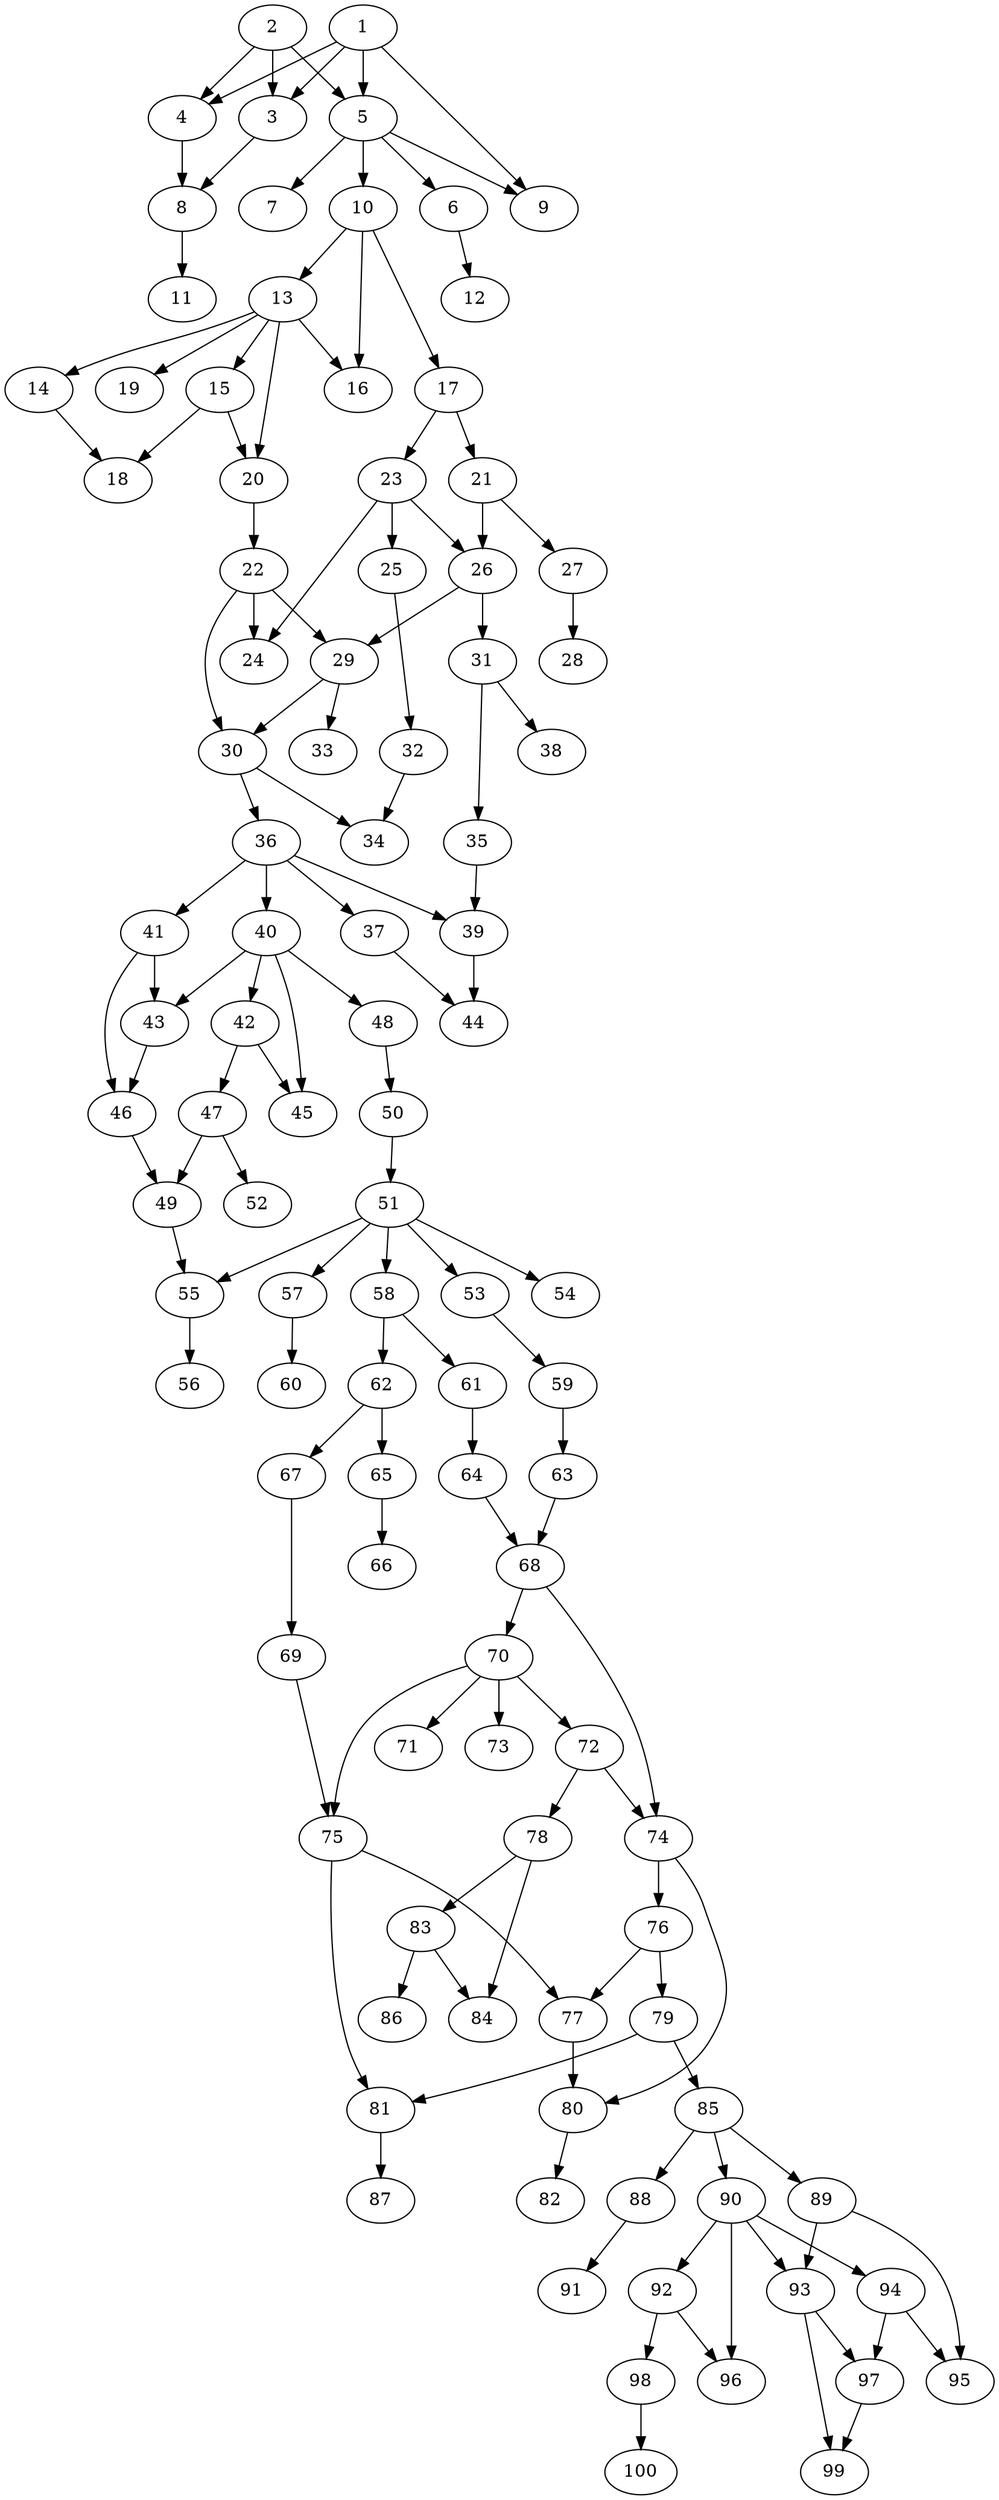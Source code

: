 // DAG automatically generated by daggen at Tue Jul 18 11:30:58 2017
// ./daggen --dot -n 100 --fat 0.2 --regular 0.8 --density 0.8 --jump 4 
digraph G {
  1 [size="231928233984", alpha="0.19"]
  1 -> 3 [size ="301989888"]
  1 -> 4 [size ="301989888"]
  1 -> 5 [size ="301989888"]
  1 -> 9 [size ="301989888"]
  2 [size="1073741824000", alpha="0.04"]
  2 -> 3 [size ="838860800"]
  2 -> 4 [size ="838860800"]
  2 -> 5 [size ="838860800"]
  3 [size="2464475882", alpha="0.09"]
  3 -> 8 [size ="75497472"]
  4 [size="122029624744", alpha="0.18"]
  4 -> 8 [size ="209715200"]
  5 [size="388832113526", alpha="0.06"]
  5 -> 6 [size ="838860800"]
  5 -> 7 [size ="838860800"]
  5 -> 9 [size ="838860800"]
  5 -> 10 [size ="838860800"]
  6 [size="17314114624", alpha="0.00"]
  6 -> 12 [size ="411041792"]
  7 [size="13163647704", alpha="0.12"]
  8 [size="39427794277", alpha="0.13"]
  8 -> 11 [size ="33554432"]
  9 [size="125941216910", alpha="0.07"]
  10 [size="799030110094", alpha="0.19"]
  10 -> 13 [size ="679477248"]
  10 -> 16 [size ="679477248"]
  10 -> 17 [size ="679477248"]
  11 [size="2070033874", alpha="0.10"]
  12 [size="127434922632", alpha="0.04"]
  13 [size="279825269828", alpha="0.08"]
  13 -> 14 [size ="536870912"]
  13 -> 15 [size ="536870912"]
  13 -> 16 [size ="536870912"]
  13 -> 19 [size ="536870912"]
  13 -> 20 [size ="536870912"]
  14 [size="782757789696", alpha="0.14"]
  14 -> 18 [size ="679477248"]
  15 [size="107064402932", alpha="0.06"]
  15 -> 18 [size ="75497472"]
  15 -> 20 [size ="75497472"]
  16 [size="549755813888", alpha="0.03"]
  17 [size="514527026936", alpha="0.10"]
  17 -> 21 [size ="536870912"]
  17 -> 23 [size ="536870912"]
  18 [size="23746931551", alpha="0.05"]
  19 [size="1930071078", alpha="0.06"]
  20 [size="231928233984", alpha="0.04"]
  20 -> 22 [size ="301989888"]
  21 [size="1953195985", alpha="0.04"]
  21 -> 26 [size ="209715200"]
  21 -> 27 [size ="209715200"]
  22 [size="46594194268", alpha="0.04"]
  22 -> 24 [size ="33554432"]
  22 -> 29 [size ="33554432"]
  22 -> 30 [size ="33554432"]
  23 [size="17611475641", alpha="0.14"]
  23 -> 24 [size ="838860800"]
  23 -> 25 [size ="838860800"]
  23 -> 26 [size ="838860800"]
  24 [size="368293445632", alpha="0.06"]
  25 [size="1073741824000", alpha="0.02"]
  25 -> 32 [size ="838860800"]
  26 [size="231928233984", alpha="0.11"]
  26 -> 29 [size ="301989888"]
  26 -> 31 [size ="301989888"]
  27 [size="28991029248", alpha="0.12"]
  27 -> 28 [size ="75497472"]
  28 [size="68719476736", alpha="0.13"]
  29 [size="143076643161", alpha="0.08"]
  29 -> 30 [size ="209715200"]
  29 -> 33 [size ="209715200"]
  30 [size="266869294325", alpha="0.05"]
  30 -> 34 [size ="209715200"]
  30 -> 36 [size ="209715200"]
  31 [size="6784476108", alpha="0.13"]
  31 -> 35 [size ="33554432"]
  31 -> 38 [size ="33554432"]
  32 [size="11403367655", alpha="0.06"]
  32 -> 34 [size ="209715200"]
  33 [size="6817489785", alpha="0.15"]
  34 [size="36542167013", alpha="0.04"]
  35 [size="280490352788", alpha="0.02"]
  35 -> 39 [size ="679477248"]
  36 [size="303025614340", alpha="0.17"]
  36 -> 37 [size ="301989888"]
  36 -> 39 [size ="301989888"]
  36 -> 40 [size ="301989888"]
  36 -> 41 [size ="301989888"]
  37 [size="1073741824000", alpha="0.05"]
  37 -> 44 [size ="838860800"]
  38 [size="134217728000", alpha="0.09"]
  39 [size="782757789696", alpha="0.05"]
  39 -> 44 [size ="679477248"]
  40 [size="1247017034", alpha="0.11"]
  40 -> 42 [size ="134217728"]
  40 -> 43 [size ="134217728"]
  40 -> 45 [size ="134217728"]
  40 -> 48 [size ="134217728"]
  41 [size="1116453148957", alpha="0.16"]
  41 -> 43 [size ="679477248"]
  41 -> 46 [size ="679477248"]
  42 [size="549755813888", alpha="0.11"]
  42 -> 45 [size ="536870912"]
  42 -> 47 [size ="536870912"]
  43 [size="733839188368", alpha="0.04"]
  43 -> 46 [size ="536870912"]
  44 [size="134217728000", alpha="0.06"]
  45 [size="865037030", alpha="0.10"]
  46 [size="20680598563", alpha="0.19"]
  46 -> 49 [size ="75497472"]
  47 [size="368293445632", alpha="0.18"]
  47 -> 49 [size ="411041792"]
  47 -> 52 [size ="411041792"]
  48 [size="1073741824000", alpha="0.16"]
  48 -> 50 [size ="838860800"]
  49 [size="25397140038", alpha="0.09"]
  49 -> 55 [size ="536870912"]
  50 [size="134974631508", alpha="0.19"]
  50 -> 51 [size ="134217728"]
  51 [size="9750350533", alpha="0.15"]
  51 -> 53 [size ="209715200"]
  51 -> 54 [size ="209715200"]
  51 -> 55 [size ="209715200"]
  51 -> 57 [size ="209715200"]
  51 -> 58 [size ="209715200"]
  52 [size="28991029248", alpha="0.04"]
  53 [size="12455176720", alpha="0.13"]
  53 -> 59 [size ="301989888"]
  54 [size="368293445632", alpha="0.04"]
  55 [size="231928233984", alpha="0.10"]
  55 -> 56 [size ="301989888"]
  56 [size="396783390463", alpha="0.08"]
  57 [size="185916706272", alpha="0.10"]
  57 -> 60 [size ="134217728"]
  58 [size="17597564297", alpha="0.18"]
  58 -> 61 [size ="301989888"]
  58 -> 62 [size ="301989888"]
  59 [size="431971587869", alpha="0.14"]
  59 -> 63 [size ="411041792"]
  60 [size="782757789696", alpha="0.06"]
  61 [size="121872676152", alpha="0.19"]
  61 -> 64 [size ="134217728"]
  62 [size="8589934592", alpha="0.12"]
  62 -> 65 [size ="33554432"]
  62 -> 67 [size ="33554432"]
  63 [size="185314370505", alpha="0.02"]
  63 -> 68 [size ="301989888"]
  64 [size="21210354468", alpha="0.01"]
  64 -> 68 [size ="679477248"]
  65 [size="3709929147", alpha="0.16"]
  65 -> 66 [size ="134217728"]
  66 [size="204854462760", alpha="0.17"]
  67 [size="11363604023", alpha="0.08"]
  67 -> 69 [size ="411041792"]
  68 [size="1043177330", alpha="0.07"]
  68 -> 70 [size ="33554432"]
  68 -> 74 [size ="33554432"]
  69 [size="1023052529442", alpha="0.01"]
  69 -> 75 [size ="838860800"]
  70 [size="5042402692", alpha="0.14"]
  70 -> 71 [size ="134217728"]
  70 -> 72 [size ="134217728"]
  70 -> 73 [size ="134217728"]
  70 -> 75 [size ="134217728"]
  71 [size="34742300809", alpha="0.13"]
  72 [size="1798616798", alpha="0.10"]
  72 -> 74 [size ="75497472"]
  72 -> 78 [size ="75497472"]
  73 [size="368293445632", alpha="0.18"]
  74 [size="8384514790", alpha="0.16"]
  74 -> 76 [size ="134217728"]
  74 -> 80 [size ="134217728"]
  75 [size="68719476736", alpha="0.08"]
  75 -> 77 [size ="134217728"]
  75 -> 81 [size ="134217728"]
  76 [size="368293445632", alpha="0.12"]
  76 -> 77 [size ="411041792"]
  76 -> 79 [size ="411041792"]
  77 [size="5461051929", alpha="0.17"]
  77 -> 80 [size ="411041792"]
  78 [size="252925055410", alpha="0.09"]
  78 -> 83 [size ="411041792"]
  78 -> 84 [size ="411041792"]
  79 [size="8589934592", alpha="0.05"]
  79 -> 81 [size ="33554432"]
  79 -> 85 [size ="33554432"]
  80 [size="546342718974", alpha="0.06"]
  80 -> 82 [size ="411041792"]
  81 [size="6353284231", alpha="0.05"]
  81 -> 87 [size ="33554432"]
  82 [size="48306458162", alpha="0.06"]
  83 [size="41628997972", alpha="0.16"]
  83 -> 84 [size ="75497472"]
  83 -> 86 [size ="75497472"]
  84 [size="58123359583", alpha="0.15"]
  85 [size="79278103955", alpha="0.03"]
  85 -> 88 [size ="301989888"]
  85 -> 89 [size ="301989888"]
  85 -> 90 [size ="301989888"]
  86 [size="2316062222", alpha="0.08"]
  87 [size="357172041635", alpha="0.04"]
  88 [size="211947703266", alpha="0.10"]
  88 -> 91 [size ="301989888"]
  89 [size="134217728000", alpha="0.07"]
  89 -> 93 [size ="209715200"]
  89 -> 95 [size ="209715200"]
  90 [size="16903263646", alpha="0.13"]
  90 -> 92 [size ="301989888"]
  90 -> 93 [size ="301989888"]
  90 -> 94 [size ="301989888"]
  90 -> 96 [size ="301989888"]
  91 [size="48308405728", alpha="0.06"]
  92 [size="38574468240", alpha="0.07"]
  92 -> 96 [size ="679477248"]
  92 -> 98 [size ="679477248"]
  93 [size="1008495046053", alpha="0.05"]
  93 -> 97 [size ="838860800"]
  93 -> 99 [size ="838860800"]
  94 [size="782757789696", alpha="0.07"]
  94 -> 95 [size ="679477248"]
  94 -> 97 [size ="679477248"]
  95 [size="782757789696", alpha="0.06"]
  96 [size="108044743124", alpha="0.20"]
  97 [size="549755813888", alpha="0.05"]
  97 -> 99 [size ="536870912"]
  98 [size="134217728000", alpha="0.12"]
  98 -> 100 [size ="209715200"]
  99 [size="6008146535", alpha="0.03"]
  100 [size="8282240034", alpha="0.03"]
}
